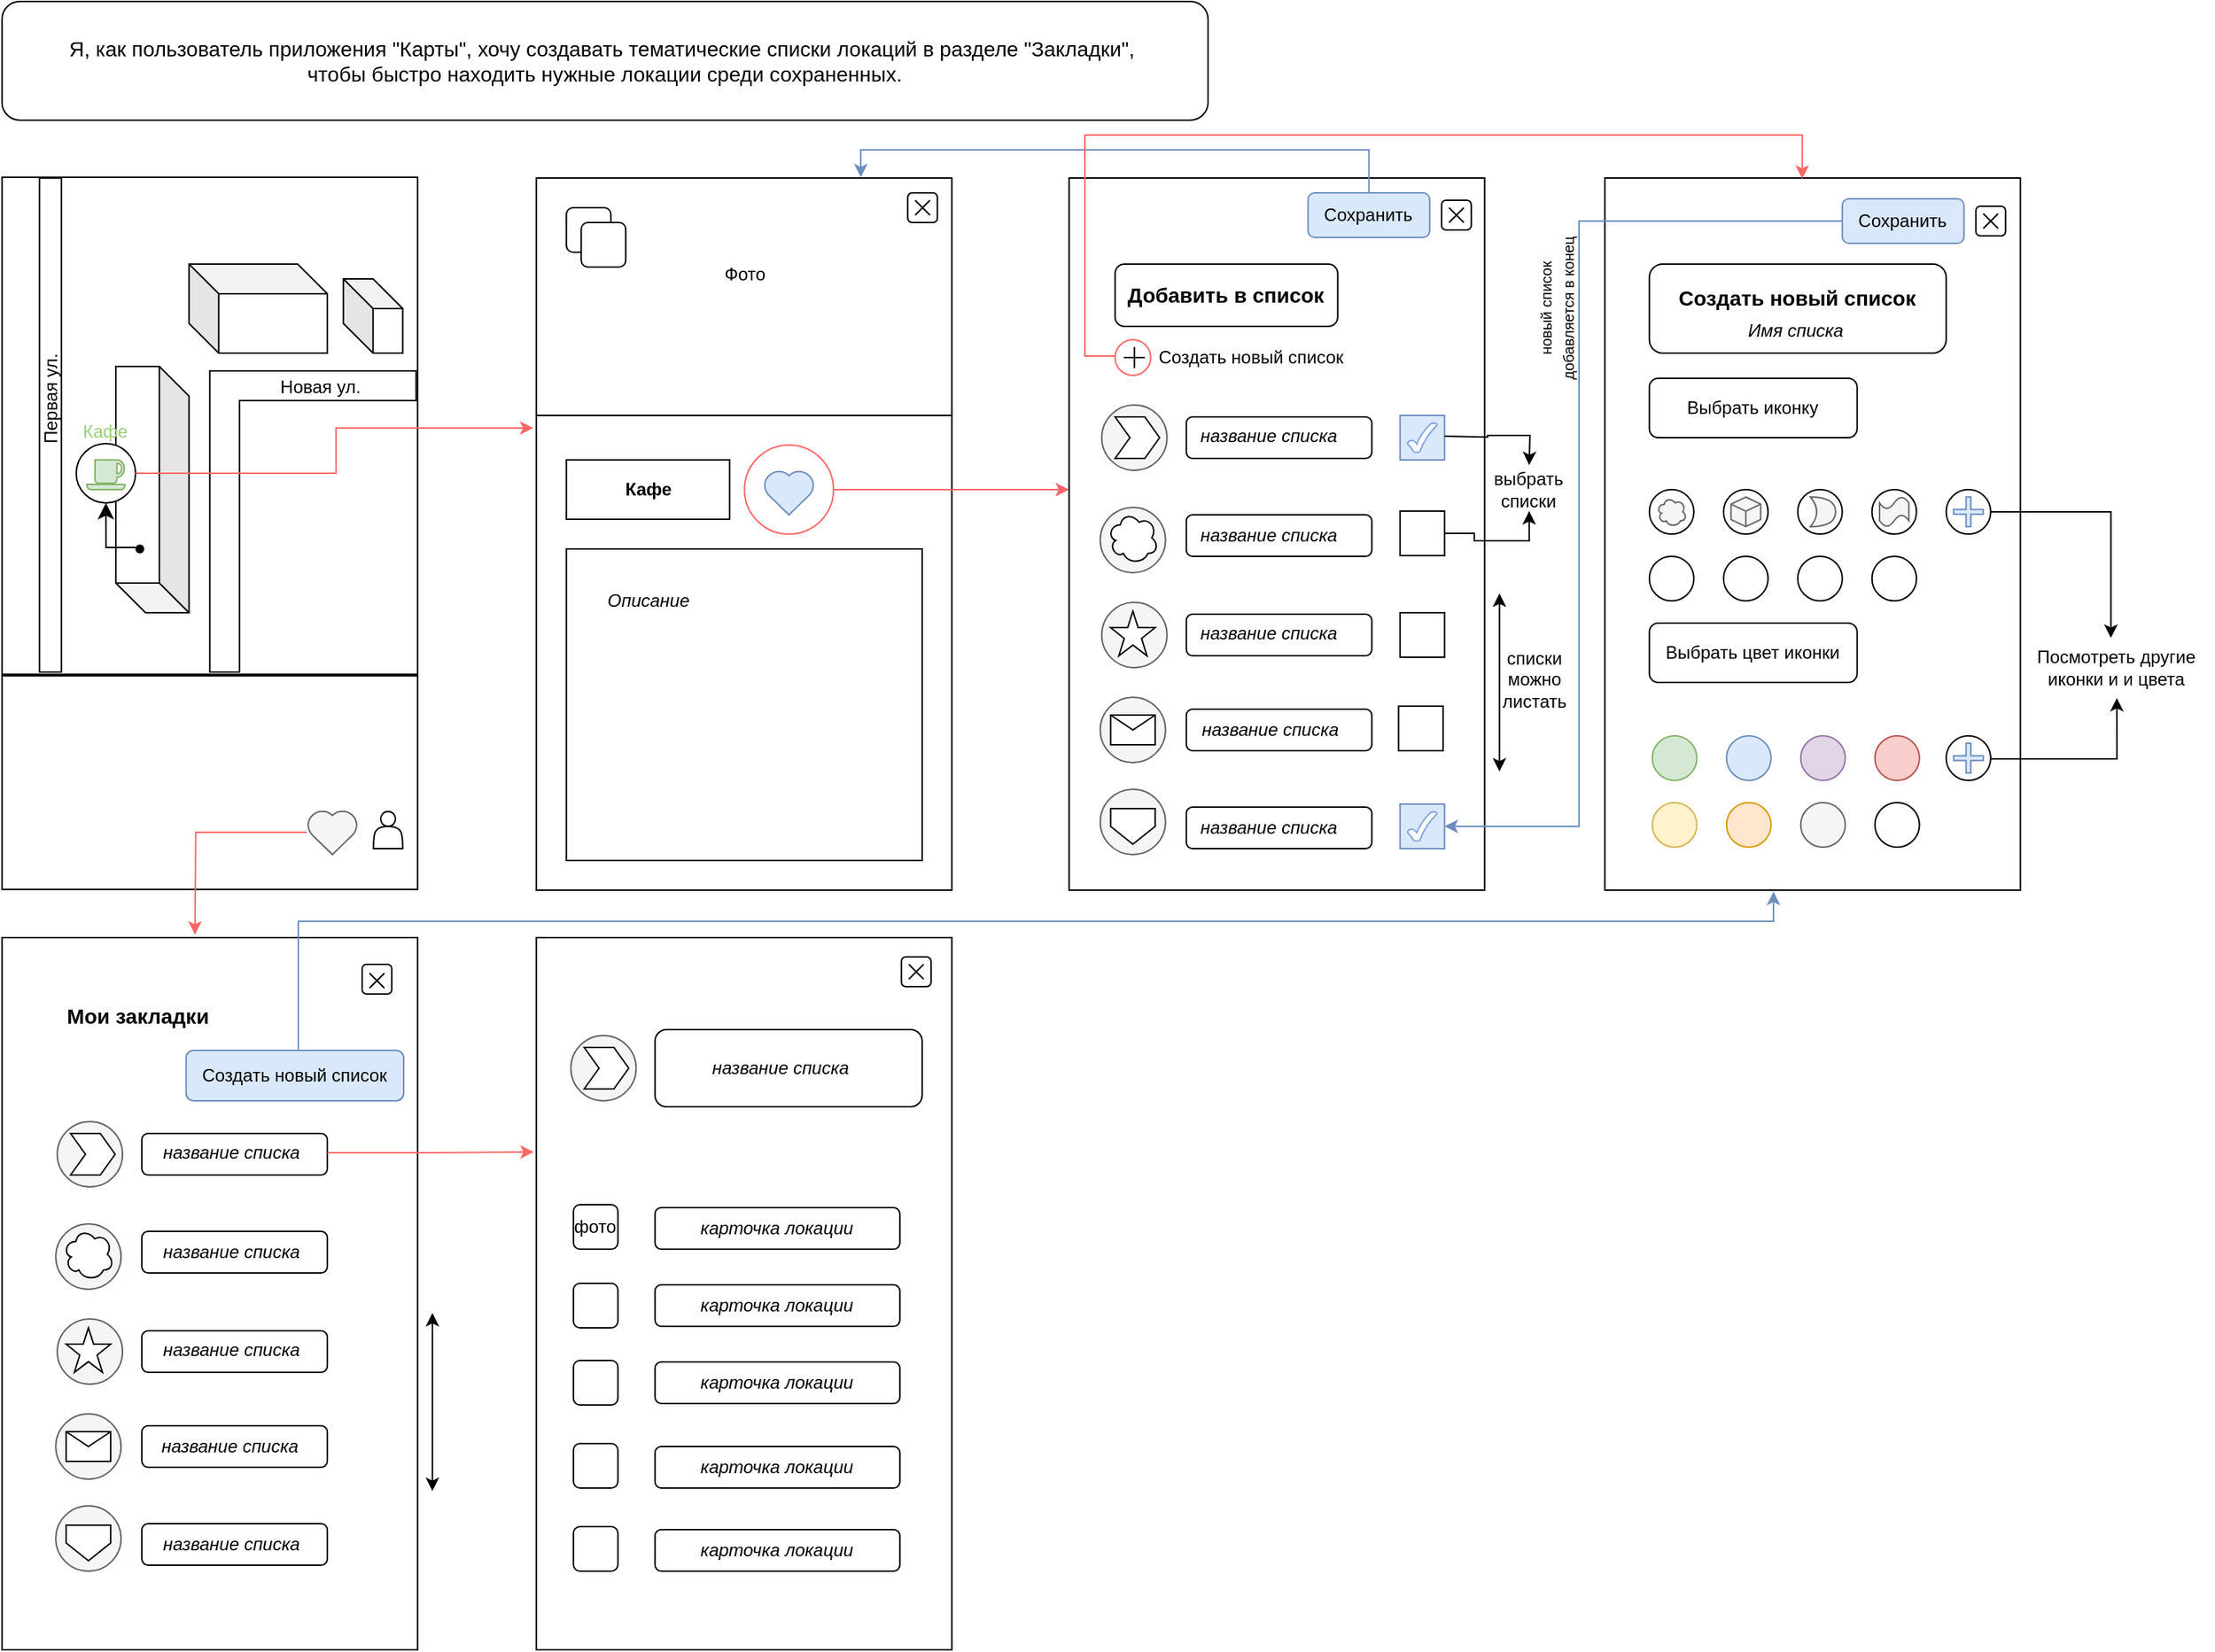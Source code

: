 <mxfile version="24.8.0">
  <diagram name="Page-1" id="ng63fu3lM4MBlFRZrWzI">
    <mxGraphModel grid="1" page="1" gridSize="10" guides="1" tooltips="1" connect="1" arrows="1" fold="1" pageScale="1" pageWidth="1100" pageHeight="850" math="0" shadow="0">
      <root>
        <mxCell id="0" />
        <mxCell id="1" parent="0" />
        <mxCell id="B4v2re9XN5KgWexK3dJj-2" value="" style="rounded=0;whiteSpace=wrap;html=1;" vertex="1" parent="1">
          <mxGeometry x="-442.64" y="159" width="280" height="480" as="geometry" />
        </mxCell>
        <mxCell id="4qpN3ZdkAZgRAv6ax8aq-21" style="edgeStyle=orthogonalEdgeStyle;rounded=0;orthogonalLoop=1;jettySize=auto;html=1;exitX=1;exitY=0.5;exitDx=0;exitDy=0;strokeColor=#FF6666;fillColor=#a20025;" edge="1" parent="1" source="4qpN3ZdkAZgRAv6ax8aq-19" target="4qpN3ZdkAZgRAv6ax8aq-14">
          <mxGeometry relative="1" as="geometry">
            <Array as="points">
              <mxPoint x="-122.64" y="369" />
              <mxPoint x="-122.64" y="369" />
            </Array>
          </mxGeometry>
        </mxCell>
        <mxCell id="4qpN3ZdkAZgRAv6ax8aq-19" value="" style="ellipse;whiteSpace=wrap;html=1;aspect=fixed;fillColor=none;strokeColor=#FF6666;" vertex="1" parent="1">
          <mxGeometry x="-302.36" y="339" width="60" height="60" as="geometry" />
        </mxCell>
        <mxCell id="4qpN3ZdkAZgRAv6ax8aq-2" value="" style="endArrow=none;html=1;rounded=0;entryX=1.001;entryY=0.573;entryDx=0;entryDy=0;entryPerimeter=0;exitX=0;exitY=0.573;exitDx=0;exitDy=0;exitPerimeter=0;" edge="1" parent="1">
          <mxGeometry width="50" height="50" relative="1" as="geometry">
            <mxPoint x="-442.64" y="319.0" as="sourcePoint" />
            <mxPoint x="-162.36" y="319.0" as="targetPoint" />
          </mxGeometry>
        </mxCell>
        <mxCell id="4qpN3ZdkAZgRAv6ax8aq-6" value="Фото" style="text;html=1;align=center;verticalAlign=middle;whiteSpace=wrap;rounded=0;" vertex="1" parent="1">
          <mxGeometry x="-332.36" y="209" width="60" height="30" as="geometry" />
        </mxCell>
        <mxCell id="4qpN3ZdkAZgRAv6ax8aq-7" value="" style="rounded=1;whiteSpace=wrap;html=1;" vertex="1" parent="1">
          <mxGeometry x="-192.36" y="169" width="20" height="20" as="geometry" />
        </mxCell>
        <mxCell id="4qpN3ZdkAZgRAv6ax8aq-8" value="" style="shape=umlDestroy;whiteSpace=wrap;html=1;strokeWidth=1;targetShapes=umlLifeline;" vertex="1" parent="1">
          <mxGeometry x="-187.36" y="174" width="10" height="10" as="geometry" />
        </mxCell>
        <mxCell id="4qpN3ZdkAZgRAv6ax8aq-9" value="&lt;b&gt;Кафе&lt;/b&gt;" style="rounded=0;whiteSpace=wrap;html=1;" vertex="1" parent="1">
          <mxGeometry x="-422.36" y="349" width="110" height="40" as="geometry" />
        </mxCell>
        <mxCell id="4qpN3ZdkAZgRAv6ax8aq-12" value="" style="rounded=1;whiteSpace=wrap;html=1;" vertex="1" parent="1">
          <mxGeometry x="-422.36" y="179" width="30" height="30" as="geometry" />
        </mxCell>
        <mxCell id="4qpN3ZdkAZgRAv6ax8aq-13" value="" style="rounded=1;whiteSpace=wrap;html=1;" vertex="1" parent="1">
          <mxGeometry x="-412.36" y="189" width="30" height="30" as="geometry" />
        </mxCell>
        <mxCell id="4qpN3ZdkAZgRAv6ax8aq-14" value="" style="rounded=0;whiteSpace=wrap;html=1;" vertex="1" parent="1">
          <mxGeometry x="-83.64" y="159" width="280" height="480" as="geometry" />
        </mxCell>
        <mxCell id="4qpN3ZdkAZgRAv6ax8aq-22" value="&lt;b&gt;&lt;font style=&quot;font-size: 14px;&quot;&gt;Добавить в список&lt;/font&gt;&lt;/b&gt;" style="rounded=1;whiteSpace=wrap;html=1;" vertex="1" parent="1">
          <mxGeometry x="-52.64" y="217" width="150" height="42" as="geometry" />
        </mxCell>
        <mxCell id="4qpN3ZdkAZgRAv6ax8aq-42" value="" style="rounded=0;whiteSpace=wrap;html=1;" vertex="1" parent="1">
          <mxGeometry x="-422.36" y="409" width="239.72" height="210" as="geometry" />
        </mxCell>
        <mxCell id="4qpN3ZdkAZgRAv6ax8aq-10" value="&lt;i&gt;Описание&lt;/i&gt;" style="text;html=1;align=center;verticalAlign=middle;whiteSpace=wrap;rounded=0;" vertex="1" parent="1">
          <mxGeometry x="-417.36" y="429" width="100" height="30" as="geometry" />
        </mxCell>
        <mxCell id="4qpN3ZdkAZgRAv6ax8aq-43" value="" style="rounded=1;whiteSpace=wrap;html=1;" vertex="1" parent="1">
          <mxGeometry x="-4.64" y="320" width="125" height="28" as="geometry" />
        </mxCell>
        <mxCell id="4qpN3ZdkAZgRAv6ax8aq-27" value="&lt;i&gt;название списка&lt;/i&gt;" style="text;html=1;align=center;verticalAlign=middle;whiteSpace=wrap;rounded=0;" vertex="1" parent="1">
          <mxGeometry x="-13.64" y="318" width="130" height="30" as="geometry" />
        </mxCell>
        <mxCell id="4qpN3ZdkAZgRAv6ax8aq-44" value="" style="rounded=1;whiteSpace=wrap;html=1;" vertex="1" parent="1">
          <mxGeometry x="-4.64" y="386" width="125" height="28" as="geometry" />
        </mxCell>
        <mxCell id="4qpN3ZdkAZgRAv6ax8aq-45" value="" style="rounded=1;whiteSpace=wrap;html=1;" vertex="1" parent="1">
          <mxGeometry x="-4.64" y="453" width="125" height="28" as="geometry" />
        </mxCell>
        <mxCell id="4qpN3ZdkAZgRAv6ax8aq-46" value="" style="rounded=1;whiteSpace=wrap;html=1;" vertex="1" parent="1">
          <mxGeometry x="-4.64" y="517" width="125" height="28" as="geometry" />
        </mxCell>
        <mxCell id="4qpN3ZdkAZgRAv6ax8aq-47" value="" style="rounded=1;whiteSpace=wrap;html=1;" vertex="1" parent="1">
          <mxGeometry x="-4.64" y="583" width="125" height="28" as="geometry" />
        </mxCell>
        <mxCell id="4qpN3ZdkAZgRAv6ax8aq-38" value="&lt;i&gt;название списка&lt;/i&gt;" style="text;html=1;align=center;verticalAlign=middle;whiteSpace=wrap;rounded=0;" vertex="1" parent="1">
          <mxGeometry x="-13.64" y="582" width="130" height="30" as="geometry" />
        </mxCell>
        <mxCell id="4qpN3ZdkAZgRAv6ax8aq-37" value="&lt;i&gt;название списка&lt;/i&gt;" style="text;html=1;align=center;verticalAlign=middle;whiteSpace=wrap;rounded=0;" vertex="1" parent="1">
          <mxGeometry x="-6" y="516" width="116.36" height="30" as="geometry" />
        </mxCell>
        <mxCell id="4qpN3ZdkAZgRAv6ax8aq-36" value="&lt;i&gt;название списка&lt;/i&gt;" style="text;html=1;align=center;verticalAlign=middle;whiteSpace=wrap;rounded=0;" vertex="1" parent="1">
          <mxGeometry x="-13.64" y="451" width="130" height="30" as="geometry" />
        </mxCell>
        <mxCell id="4qpN3ZdkAZgRAv6ax8aq-35" value="&lt;i&gt;название списка&lt;/i&gt;" style="text;html=1;align=center;verticalAlign=middle;whiteSpace=wrap;rounded=0;" vertex="1" parent="1">
          <mxGeometry x="-13.64" y="385" width="130" height="30" as="geometry" />
        </mxCell>
        <mxCell id="4qpN3ZdkAZgRAv6ax8aq-50" value="" style="rounded=0;whiteSpace=wrap;html=1;" vertex="1" parent="1">
          <mxGeometry x="277.36" y="159" width="280" height="480" as="geometry" />
        </mxCell>
        <mxCell id="4qpN3ZdkAZgRAv6ax8aq-53" value="&lt;b&gt;&lt;font style=&quot;font-size: 14px;&quot;&gt;Создать новый список&lt;/font&gt;&lt;/b&gt;&lt;div&gt;&lt;br&gt;&lt;/div&gt;" style="rounded=1;whiteSpace=wrap;html=1;" vertex="1" parent="1">
          <mxGeometry x="307.36" y="217" width="200" height="60" as="geometry" />
        </mxCell>
        <mxCell id="4qpN3ZdkAZgRAv6ax8aq-54" value="Выбрать иконку" style="rounded=1;whiteSpace=wrap;html=1;" vertex="1" parent="1">
          <mxGeometry x="307.36" y="294" width="140" height="40" as="geometry" />
        </mxCell>
        <mxCell id="4qpN3ZdkAZgRAv6ax8aq-55" value="Выбрать цвет иконки" style="rounded=1;whiteSpace=wrap;html=1;" vertex="1" parent="1">
          <mxGeometry x="307.36" y="459" width="140" height="40" as="geometry" />
        </mxCell>
        <mxCell id="4qpN3ZdkAZgRAv6ax8aq-57" value="" style="ellipse;whiteSpace=wrap;html=1;aspect=fixed;" vertex="1" parent="1">
          <mxGeometry x="307.36" y="369" width="30" height="30" as="geometry" />
        </mxCell>
        <mxCell id="4qpN3ZdkAZgRAv6ax8aq-58" value="" style="ellipse;whiteSpace=wrap;html=1;aspect=fixed;" vertex="1" parent="1">
          <mxGeometry x="457.36" y="369" width="30" height="30" as="geometry" />
        </mxCell>
        <mxCell id="4qpN3ZdkAZgRAv6ax8aq-59" value="" style="ellipse;whiteSpace=wrap;html=1;aspect=fixed;" vertex="1" parent="1">
          <mxGeometry x="307.36" y="414" width="30" height="30" as="geometry" />
        </mxCell>
        <mxCell id="4qpN3ZdkAZgRAv6ax8aq-60" value="" style="ellipse;whiteSpace=wrap;html=1;aspect=fixed;" vertex="1" parent="1">
          <mxGeometry x="457.36" y="414" width="30" height="30" as="geometry" />
        </mxCell>
        <mxCell id="4qpN3ZdkAZgRAv6ax8aq-61" value="" style="ellipse;whiteSpace=wrap;html=1;aspect=fixed;" vertex="1" parent="1">
          <mxGeometry x="357.36" y="414" width="30" height="30" as="geometry" />
        </mxCell>
        <mxCell id="4qpN3ZdkAZgRAv6ax8aq-62" value="" style="ellipse;whiteSpace=wrap;html=1;aspect=fixed;" vertex="1" parent="1">
          <mxGeometry x="407.36" y="414" width="30" height="30" as="geometry" />
        </mxCell>
        <mxCell id="4qpN3ZdkAZgRAv6ax8aq-63" value="" style="ellipse;whiteSpace=wrap;html=1;aspect=fixed;" vertex="1" parent="1">
          <mxGeometry x="407.36" y="369" width="30" height="30" as="geometry" />
        </mxCell>
        <mxCell id="4qpN3ZdkAZgRAv6ax8aq-64" value="" style="ellipse;whiteSpace=wrap;html=1;aspect=fixed;" vertex="1" parent="1">
          <mxGeometry x="357.36" y="369" width="30" height="30" as="geometry" />
        </mxCell>
        <mxCell id="4qpN3ZdkAZgRAv6ax8aq-97" value="" style="ellipse;whiteSpace=wrap;html=1;aspect=fixed;fillColor=#d5e8d4;strokeColor=#82b366;" vertex="1" parent="1">
          <mxGeometry x="309.36" y="535" width="30" height="30" as="geometry" />
        </mxCell>
        <mxCell id="4qpN3ZdkAZgRAv6ax8aq-98" value="" style="ellipse;whiteSpace=wrap;html=1;aspect=fixed;fillColor=#f8cecc;strokeColor=#b85450;" vertex="1" parent="1">
          <mxGeometry x="459.36" y="535" width="30" height="30" as="geometry" />
        </mxCell>
        <mxCell id="4qpN3ZdkAZgRAv6ax8aq-99" value="" style="ellipse;whiteSpace=wrap;html=1;aspect=fixed;fillColor=#fff2cc;strokeColor=#d6b656;" vertex="1" parent="1">
          <mxGeometry x="309.36" y="580" width="30" height="30" as="geometry" />
        </mxCell>
        <mxCell id="4qpN3ZdkAZgRAv6ax8aq-100" value="" style="ellipse;whiteSpace=wrap;html=1;aspect=fixed;" vertex="1" parent="1">
          <mxGeometry x="459.36" y="580" width="30" height="30" as="geometry" />
        </mxCell>
        <mxCell id="4qpN3ZdkAZgRAv6ax8aq-101" value="" style="ellipse;whiteSpace=wrap;html=1;aspect=fixed;fillColor=#ffe6cc;strokeColor=#d79b00;" vertex="1" parent="1">
          <mxGeometry x="359.36" y="580" width="30" height="30" as="geometry" />
        </mxCell>
        <mxCell id="4qpN3ZdkAZgRAv6ax8aq-102" value="" style="ellipse;whiteSpace=wrap;html=1;aspect=fixed;fillColor=#f5f5f5;fontColor=#333333;strokeColor=#666666;" vertex="1" parent="1">
          <mxGeometry x="409.36" y="580" width="30" height="30" as="geometry" />
        </mxCell>
        <mxCell id="4qpN3ZdkAZgRAv6ax8aq-103" value="" style="ellipse;whiteSpace=wrap;html=1;aspect=fixed;fillColor=#e1d5e7;strokeColor=#9673a6;" vertex="1" parent="1">
          <mxGeometry x="409.36" y="535" width="30" height="30" as="geometry" />
        </mxCell>
        <mxCell id="4qpN3ZdkAZgRAv6ax8aq-104" value="" style="ellipse;whiteSpace=wrap;html=1;aspect=fixed;fillColor=#dae8fc;strokeColor=#6c8ebf;" vertex="1" parent="1">
          <mxGeometry x="359.36" y="535" width="30" height="30" as="geometry" />
        </mxCell>
        <mxCell id="bad4EyrJ_Dqa51eoFmXy-5" style="edgeStyle=orthogonalEdgeStyle;rounded=0;orthogonalLoop=1;jettySize=auto;html=1;entryX=0.781;entryY=-0.001;entryDx=0;entryDy=0;entryPerimeter=0;fillColor=#dae8fc;strokeColor=#6c8ebf;" edge="1" parent="1" source="4qpN3ZdkAZgRAv6ax8aq-106" target="B4v2re9XN5KgWexK3dJj-2">
          <mxGeometry relative="1" as="geometry">
            <mxPoint x="-130" y="150" as="targetPoint" />
            <Array as="points">
              <mxPoint x="118" y="140" />
              <mxPoint x="-224" y="140" />
            </Array>
          </mxGeometry>
        </mxCell>
        <mxCell id="4qpN3ZdkAZgRAv6ax8aq-106" value="Сохранить" style="rounded=1;whiteSpace=wrap;html=1;fillColor=#dae8fc;strokeColor=#6c8ebf;" vertex="1" parent="1">
          <mxGeometry x="77.36" y="169" width="82" height="30" as="geometry" />
        </mxCell>
        <mxCell id="4qpN3ZdkAZgRAv6ax8aq-108" value="" style="rounded=1;whiteSpace=wrap;html=1;" vertex="1" parent="1">
          <mxGeometry x="167.36" y="174" width="20" height="20" as="geometry" />
        </mxCell>
        <mxCell id="4qpN3ZdkAZgRAv6ax8aq-109" value="" style="shape=umlDestroy;whiteSpace=wrap;html=1;strokeWidth=1;targetShapes=umlLifeline;" vertex="1" parent="1">
          <mxGeometry x="172.36" y="179" width="10" height="10" as="geometry" />
        </mxCell>
        <mxCell id="4qpN3ZdkAZgRAv6ax8aq-111" value="" style="rounded=1;whiteSpace=wrap;html=1;" vertex="1" parent="1">
          <mxGeometry x="527.36" y="178" width="20" height="20" as="geometry" />
        </mxCell>
        <mxCell id="4qpN3ZdkAZgRAv6ax8aq-112" value="" style="shape=umlDestroy;whiteSpace=wrap;html=1;strokeWidth=1;targetShapes=umlLifeline;" vertex="1" parent="1">
          <mxGeometry x="532.36" y="183" width="10" height="10" as="geometry" />
        </mxCell>
        <mxCell id="cV2AMQ0QQFxOmohtkdVR-63" style="edgeStyle=orthogonalEdgeStyle;rounded=0;orthogonalLoop=1;jettySize=auto;html=1;" edge="1" parent="1" source="4qpN3ZdkAZgRAv6ax8aq-140">
          <mxGeometry relative="1" as="geometry">
            <mxPoint x="617.36" y="469" as="targetPoint" />
            <Array as="points">
              <mxPoint x="618.36" y="384" />
              <mxPoint x="618.36" y="469" />
            </Array>
          </mxGeometry>
        </mxCell>
        <mxCell id="4qpN3ZdkAZgRAv6ax8aq-140" value="" style="ellipse;whiteSpace=wrap;html=1;aspect=fixed;" vertex="1" parent="1">
          <mxGeometry x="507.36" y="369" width="30" height="30" as="geometry" />
        </mxCell>
        <mxCell id="4qpN3ZdkAZgRAv6ax8aq-141" value="" style="ellipse;whiteSpace=wrap;html=1;aspect=fixed;" vertex="1" parent="1">
          <mxGeometry x="507.36" y="535" width="30" height="30" as="geometry" />
        </mxCell>
        <mxCell id="4qpN3ZdkAZgRAv6ax8aq-146" value="" style="shape=cross;whiteSpace=wrap;html=1;size=0.16;fillColor=#dae8fc;strokeColor=#6c8ebf;" vertex="1" parent="1">
          <mxGeometry x="512.36" y="374" width="20" height="20" as="geometry" />
        </mxCell>
        <mxCell id="cV2AMQ0QQFxOmohtkdVR-64" style="edgeStyle=orthogonalEdgeStyle;rounded=0;orthogonalLoop=1;jettySize=auto;html=1;" edge="1" parent="1">
          <mxGeometry relative="1" as="geometry">
            <mxPoint x="622.36" y="509.47" as="targetPoint" />
            <mxPoint x="537.36" y="550.529" as="sourcePoint" />
            <Array as="points">
              <mxPoint x="622.36" y="551" />
            </Array>
          </mxGeometry>
        </mxCell>
        <mxCell id="4qpN3ZdkAZgRAv6ax8aq-147" value="" style="shape=cross;whiteSpace=wrap;html=1;size=0.16;fillColor=#dae8fc;strokeColor=#6c8ebf;" vertex="1" parent="1">
          <mxGeometry x="512.36" y="540" width="20" height="20" as="geometry" />
        </mxCell>
        <mxCell id="0eMUQmxKOWn8m058sIl2-1" value="" style="rounded=0;whiteSpace=wrap;html=1;" vertex="1" parent="1">
          <mxGeometry x="-802.64" y="671" width="280" height="480" as="geometry" />
        </mxCell>
        <mxCell id="0eMUQmxKOWn8m058sIl2-7" value="Создать новый список" style="text;html=1;align=center;verticalAlign=middle;whiteSpace=wrap;rounded=0;" vertex="1" parent="1">
          <mxGeometry x="-25.64" y="265" width="130" height="30" as="geometry" />
        </mxCell>
        <mxCell id="0eMUQmxKOWn8m058sIl2-8" style="edgeStyle=orthogonalEdgeStyle;rounded=0;orthogonalLoop=1;jettySize=auto;html=1;entryX=0.475;entryY=0.001;entryDx=0;entryDy=0;entryPerimeter=0;fillColor=#a20025;strokeColor=#FF6666;exitX=0;exitY=0.5;exitDx=0;exitDy=0;" edge="1" parent="1" source="cV2AMQ0QQFxOmohtkdVR-10" target="4qpN3ZdkAZgRAv6ax8aq-50">
          <mxGeometry relative="1" as="geometry">
            <Array as="points">
              <mxPoint x="-40" y="280" />
              <mxPoint x="-40" y="279" />
              <mxPoint x="-73" y="279" />
              <mxPoint x="-73" y="130" />
              <mxPoint x="410" y="130" />
            </Array>
            <mxPoint x="-39.64" y="259" as="sourcePoint" />
          </mxGeometry>
        </mxCell>
        <mxCell id="0eMUQmxKOWn8m058sIl2-11" value="" style="whiteSpace=wrap;html=1;aspect=fixed;fillColor=#dae8fc;strokeColor=#6c8ebf;" vertex="1" parent="1">
          <mxGeometry x="139.36" y="319" width="30" height="30" as="geometry" />
        </mxCell>
        <mxCell id="cV2AMQ0QQFxOmohtkdVR-12" style="edgeStyle=orthogonalEdgeStyle;rounded=0;orthogonalLoop=1;jettySize=auto;html=1;entryX=0.5;entryY=1;entryDx=0;entryDy=0;" edge="1" parent="1" source="0eMUQmxKOWn8m058sIl2-14" target="cV2AMQ0QQFxOmohtkdVR-8">
          <mxGeometry relative="1" as="geometry" />
        </mxCell>
        <mxCell id="0eMUQmxKOWn8m058sIl2-14" value="" style="whiteSpace=wrap;html=1;aspect=fixed;" vertex="1" parent="1">
          <mxGeometry x="139.36" y="383.5" width="30" height="30" as="geometry" />
        </mxCell>
        <mxCell id="0eMUQmxKOWn8m058sIl2-15" value="" style="whiteSpace=wrap;html=1;aspect=fixed;" vertex="1" parent="1">
          <mxGeometry x="139.36" y="452" width="30" height="30" as="geometry" />
        </mxCell>
        <mxCell id="0eMUQmxKOWn8m058sIl2-16" value="" style="whiteSpace=wrap;html=1;aspect=fixed;" vertex="1" parent="1">
          <mxGeometry x="138.36" y="515" width="30" height="30" as="geometry" />
        </mxCell>
        <mxCell id="0eMUQmxKOWn8m058sIl2-17" value="" style="whiteSpace=wrap;html=1;aspect=fixed;fillColor=#dae8fc;strokeColor=#6c8ebf;" vertex="1" parent="1">
          <mxGeometry x="139.36" y="581" width="30" height="30" as="geometry" />
        </mxCell>
        <mxCell id="cV2AMQ0QQFxOmohtkdVR-1" value="" style="ellipse;shape=cloud;whiteSpace=wrap;html=1;fillColor=#f5f5f5;fontColor=#333333;strokeColor=#666666;" vertex="1" parent="1">
          <mxGeometry x="312.36" y="374" width="20" height="20" as="geometry" />
        </mxCell>
        <mxCell id="cV2AMQ0QQFxOmohtkdVR-4" value="" style="html=1;shape=mxgraph.basic.isocube;isoAngle=15;fillColor=#f5f5f5;fontColor=#333333;strokeColor=#666666;" vertex="1" parent="1">
          <mxGeometry x="362.36" y="374" width="20" height="20" as="geometry" />
        </mxCell>
        <mxCell id="cV2AMQ0QQFxOmohtkdVR-9" value="" style="edgeStyle=orthogonalEdgeStyle;rounded=0;orthogonalLoop=1;jettySize=auto;html=1;" edge="1" parent="1">
          <mxGeometry relative="1" as="geometry">
            <mxPoint x="226.36" y="352.5" as="targetPoint" />
            <mxPoint x="169.36" y="333.059" as="sourcePoint" />
          </mxGeometry>
        </mxCell>
        <mxCell id="cV2AMQ0QQFxOmohtkdVR-8" value="выбрать списки" style="text;html=1;align=center;verticalAlign=middle;whiteSpace=wrap;rounded=0;" vertex="1" parent="1">
          <mxGeometry x="196.36" y="353.5" width="60" height="30" as="geometry" />
        </mxCell>
        <mxCell id="cV2AMQ0QQFxOmohtkdVR-10" value="" style="ellipse;whiteSpace=wrap;html=1;aspect=fixed;strokeColor=#FF6666;" vertex="1" parent="1">
          <mxGeometry x="-52.64" y="268" width="24" height="24" as="geometry" />
        </mxCell>
        <mxCell id="4qpN3ZdkAZgRAv6ax8aq-24" value="" style="shape=umlDestroy;whiteSpace=wrap;html=1;strokeWidth=1;targetShapes=umlLifeline;direction=south;rotation=135;" vertex="1" parent="1">
          <mxGeometry x="-44.64" y="275" width="10" height="10" as="geometry" />
        </mxCell>
        <mxCell id="cV2AMQ0QQFxOmohtkdVR-20" value="" style="verticalLabelPosition=bottom;verticalAlign=top;html=1;shape=mxgraph.basic.tick;strokeColor=#7EA6E0;" vertex="1" parent="1">
          <mxGeometry x="144.36" y="324" width="20" height="20" as="geometry" />
        </mxCell>
        <mxCell id="bad4EyrJ_Dqa51eoFmXy-7" style="edgeStyle=orthogonalEdgeStyle;rounded=0;orthogonalLoop=1;jettySize=auto;html=1;entryX=1;entryY=0.5;entryDx=0;entryDy=0;fillColor=#dae8fc;strokeColor=#6c8ebf;" edge="1" parent="1" source="cV2AMQ0QQFxOmohtkdVR-21" target="0eMUQmxKOWn8m058sIl2-17">
          <mxGeometry relative="1" as="geometry">
            <Array as="points">
              <mxPoint x="260" y="188" />
              <mxPoint x="260" y="596" />
            </Array>
          </mxGeometry>
        </mxCell>
        <mxCell id="cV2AMQ0QQFxOmohtkdVR-21" value="Сохранить" style="rounded=1;whiteSpace=wrap;html=1;fillColor=#dae8fc;strokeColor=#6c8ebf;" vertex="1" parent="1">
          <mxGeometry x="437.36" y="173" width="82" height="30" as="geometry" />
        </mxCell>
        <mxCell id="cV2AMQ0QQFxOmohtkdVR-22" value="" style="endArrow=classic;startArrow=classic;html=1;rounded=0;" edge="1" parent="1">
          <mxGeometry width="50" height="50" relative="1" as="geometry">
            <mxPoint x="206.36" y="559" as="sourcePoint" />
            <mxPoint x="206.36" y="439" as="targetPoint" />
          </mxGeometry>
        </mxCell>
        <mxCell id="cV2AMQ0QQFxOmohtkdVR-24" value="списки&lt;div&gt;можно листать&lt;/div&gt;" style="text;html=1;align=center;verticalAlign=middle;whiteSpace=wrap;rounded=0;" vertex="1" parent="1">
          <mxGeometry x="200.36" y="482" width="60" height="30" as="geometry" />
        </mxCell>
        <mxCell id="cV2AMQ0QQFxOmohtkdVR-26" value="" style="shape=xor;whiteSpace=wrap;html=1;fillColor=#f5f5f5;fontColor=#333333;strokeColor=#666666;" vertex="1" parent="1">
          <mxGeometry x="415.86" y="374" width="17" height="20" as="geometry" />
        </mxCell>
        <mxCell id="cV2AMQ0QQFxOmohtkdVR-27" value="" style="shape=tape;whiteSpace=wrap;html=1;fillColor=#f5f5f5;fontColor=#333333;strokeColor=#666666;" vertex="1" parent="1">
          <mxGeometry x="462.5" y="374" width="19.72" height="20" as="geometry" />
        </mxCell>
        <mxCell id="cV2AMQ0QQFxOmohtkdVR-28" value="" style="rounded=0;whiteSpace=wrap;html=1;" vertex="1" parent="1">
          <mxGeometry x="-802.64" y="158.5" width="280" height="480" as="geometry" />
        </mxCell>
        <mxCell id="cV2AMQ0QQFxOmohtkdVR-29" value="" style="line;strokeWidth=2;html=1;" vertex="1" parent="1">
          <mxGeometry x="-802.64" y="489" width="280" height="10" as="geometry" />
        </mxCell>
        <mxCell id="cV2AMQ0QQFxOmohtkdVR-30" value="" style="shape=corner;whiteSpace=wrap;html=1;" vertex="1" parent="1">
          <mxGeometry x="-662.64" y="289" width="139" height="203" as="geometry" />
        </mxCell>
        <mxCell id="cV2AMQ0QQFxOmohtkdVR-31" value="" style="rounded=0;whiteSpace=wrap;html=1;" vertex="1" parent="1">
          <mxGeometry x="-777.36" y="159" width="14.72" height="333" as="geometry" />
        </mxCell>
        <mxCell id="cV2AMQ0QQFxOmohtkdVR-36" value="" style="shape=cube;whiteSpace=wrap;html=1;boundedLbl=1;backgroundOutline=1;darkOpacity=0.05;darkOpacity2=0.1;" vertex="1" parent="1">
          <mxGeometry x="-676.64" y="217" width="93.22" height="60" as="geometry" />
        </mxCell>
        <mxCell id="cV2AMQ0QQFxOmohtkdVR-37" value="" style="shape=cube;whiteSpace=wrap;html=1;boundedLbl=1;backgroundOutline=1;darkOpacity=0.05;darkOpacity2=0.1;" vertex="1" parent="1">
          <mxGeometry x="-572.64" y="227" width="40" height="50" as="geometry" />
        </mxCell>
        <mxCell id="cV2AMQ0QQFxOmohtkdVR-39" value="" style="shape=cube;whiteSpace=wrap;html=1;boundedLbl=1;backgroundOutline=1;darkOpacity=0.05;darkOpacity2=0.1;rotation=-180;" vertex="1" parent="1">
          <mxGeometry x="-725.92" y="286" width="49.28" height="166" as="geometry" />
        </mxCell>
        <mxCell id="cV2AMQ0QQFxOmohtkdVR-43" value="Новая ул." style="text;html=1;align=center;verticalAlign=middle;whiteSpace=wrap;rounded=0;" vertex="1" parent="1">
          <mxGeometry x="-632.64" y="285" width="90" height="30" as="geometry" />
        </mxCell>
        <mxCell id="cV2AMQ0QQFxOmohtkdVR-44" value="Первая ул." style="text;html=1;align=center;verticalAlign=middle;whiteSpace=wrap;rounded=0;rotation=-90;" vertex="1" parent="1">
          <mxGeometry x="-840" y="295" width="140" height="25" as="geometry" />
        </mxCell>
        <mxCell id="cV2AMQ0QQFxOmohtkdVR-45" value="" style="ellipse;whiteSpace=wrap;html=1;aspect=fixed;" vertex="1" parent="1">
          <mxGeometry x="-752.64" y="338" width="40" height="40" as="geometry" />
        </mxCell>
        <mxCell id="cV2AMQ0QQFxOmohtkdVR-47" value="" style="shape=mxgraph.signs.food.coffee;html=1;pointerEvents=1;fillColor=#d5e8d4;strokeColor=#82b366;verticalLabelPosition=bottom;verticalAlign=top;align=center;sketch=0;" vertex="1" parent="1">
          <mxGeometry x="-745.5" y="349" width="25.72" height="20" as="geometry" />
        </mxCell>
        <mxCell id="cV2AMQ0QQFxOmohtkdVR-48" value="" style="edgeStyle=segmentEdgeStyle;endArrow=classic;html=1;curved=0;rounded=0;endSize=8;startSize=8;" edge="1" parent="1">
          <mxGeometry width="50" height="50" relative="1" as="geometry">
            <mxPoint x="-712.64" y="408" as="sourcePoint" />
            <mxPoint x="-732.64" y="378" as="targetPoint" />
          </mxGeometry>
        </mxCell>
        <mxCell id="cV2AMQ0QQFxOmohtkdVR-49" value="" style="shape=waypoint;sketch=0;fillStyle=solid;size=6;pointerEvents=1;points=[];fillColor=none;resizable=0;rotatable=0;perimeter=centerPerimeter;snapToPoint=1;" vertex="1" parent="1">
          <mxGeometry x="-719.78" y="399" width="20" height="20" as="geometry" />
        </mxCell>
        <mxCell id="cV2AMQ0QQFxOmohtkdVR-51" value="&lt;font color=&quot;#97d077&quot;&gt;Кафе&lt;/font&gt;" style="text;html=1;align=center;verticalAlign=middle;whiteSpace=wrap;rounded=0;" vertex="1" parent="1">
          <mxGeometry x="-762.64" y="315" width="60" height="30" as="geometry" />
        </mxCell>
        <mxCell id="cV2AMQ0QQFxOmohtkdVR-52" value="" style="shape=actor;whiteSpace=wrap;html=1;" vertex="1" parent="1">
          <mxGeometry x="-552.36" y="586" width="19.72" height="25" as="geometry" />
        </mxCell>
        <mxCell id="cV2AMQ0QQFxOmohtkdVR-55" style="edgeStyle=orthogonalEdgeStyle;rounded=0;orthogonalLoop=1;jettySize=auto;html=1;fillColor=#f8cecc;strokeColor=#FF6666;" edge="1" parent="1" source="cV2AMQ0QQFxOmohtkdVR-54">
          <mxGeometry relative="1" as="geometry">
            <mxPoint x="-672.64" y="669.0" as="targetPoint" />
          </mxGeometry>
        </mxCell>
        <mxCell id="cV2AMQ0QQFxOmohtkdVR-54" value="" style="verticalLabelPosition=bottom;verticalAlign=top;html=1;shape=mxgraph.basic.heart;fillColor=#f5f5f5;strokeColor=#666666;fontColor=#333333;" vertex="1" parent="1">
          <mxGeometry x="-597.36" y="585" width="34.72" height="30" as="geometry" />
        </mxCell>
        <mxCell id="cV2AMQ0QQFxOmohtkdVR-56" value="&lt;b&gt;&lt;font style=&quot;font-size: 14px;&quot;&gt;Мои закладки&lt;/font&gt;&lt;/b&gt;" style="text;html=1;align=center;verticalAlign=middle;whiteSpace=wrap;rounded=0;" vertex="1" parent="1">
          <mxGeometry x="-770.64" y="709" width="120" height="30" as="geometry" />
        </mxCell>
        <mxCell id="cV2AMQ0QQFxOmohtkdVR-58" value="" style="endArrow=classic;startArrow=classic;html=1;rounded=0;" edge="1" parent="1">
          <mxGeometry width="50" height="50" relative="1" as="geometry">
            <mxPoint x="-512.64" y="1044" as="sourcePoint" />
            <mxPoint x="-512.64" y="924" as="targetPoint" />
          </mxGeometry>
        </mxCell>
        <mxCell id="cV2AMQ0QQFxOmohtkdVR-59" value="" style="rounded=1;whiteSpace=wrap;html=1;" vertex="1" parent="1">
          <mxGeometry x="-560" y="689" width="20" height="20" as="geometry" />
        </mxCell>
        <mxCell id="cV2AMQ0QQFxOmohtkdVR-60" value="" style="shape=umlDestroy;whiteSpace=wrap;html=1;strokeWidth=1;targetShapes=umlLifeline;" vertex="1" parent="1">
          <mxGeometry x="-555" y="695" width="10" height="10" as="geometry" />
        </mxCell>
        <mxCell id="cV2AMQ0QQFxOmohtkdVR-61" value="" style="verticalLabelPosition=bottom;verticalAlign=top;html=1;shape=mxgraph.basic.heart;fillColor=#dae8fc;strokeColor=#6c8ebf;" vertex="1" parent="1">
          <mxGeometry x="-289.72" y="356" width="34.72" height="30" as="geometry" />
        </mxCell>
        <mxCell id="cV2AMQ0QQFxOmohtkdVR-62" style="edgeStyle=orthogonalEdgeStyle;rounded=0;orthogonalLoop=1;jettySize=auto;html=1;entryX=-0.007;entryY=0.351;entryDx=0;entryDy=0;entryPerimeter=0;strokeColor=#FF6666;" edge="1" parent="1" source="cV2AMQ0QQFxOmohtkdVR-45" target="B4v2re9XN5KgWexK3dJj-2">
          <mxGeometry relative="1" as="geometry" />
        </mxCell>
        <mxCell id="cV2AMQ0QQFxOmohtkdVR-65" value="Посмотреть другие иконки и и цвета" style="text;html=1;align=center;verticalAlign=middle;whiteSpace=wrap;rounded=0;" vertex="1" parent="1">
          <mxGeometry x="557.36" y="474" width="130" height="30" as="geometry" />
        </mxCell>
        <mxCell id="cV2AMQ0QQFxOmohtkdVR-66" value="&lt;i&gt;Имя списка&lt;/i&gt;" style="text;html=1;align=center;verticalAlign=middle;whiteSpace=wrap;rounded=0;" vertex="1" parent="1">
          <mxGeometry x="362.36" y="247" width="87.64" height="30" as="geometry" />
        </mxCell>
        <mxCell id="cV2AMQ0QQFxOmohtkdVR-67" value="&lt;div&gt;&lt;font style=&quot;font-size: 14px;&quot;&gt;Я, как пользователь приложения &quot;Карты&quot;, хочу создавать тематические списки локаций в разделе &quot;Закладки&quot;,&amp;nbsp;&lt;/font&gt;&lt;/div&gt;&lt;div&gt;&lt;font style=&quot;font-size: 14px;&quot;&gt;чтобы быстро находить нужные локации среди сохраненных.&lt;/font&gt;&lt;/div&gt;" style="rounded=1;whiteSpace=wrap;html=1;align=center;" vertex="1" parent="1">
          <mxGeometry x="-802.64" y="40" width="812.64" height="80" as="geometry" />
        </mxCell>
        <mxCell id="cV2AMQ0QQFxOmohtkdVR-68" value="" style="rounded=0;whiteSpace=wrap;html=1;" vertex="1" parent="1">
          <mxGeometry x="-442.64" y="671" width="280" height="480" as="geometry" />
        </mxCell>
        <mxCell id="cV2AMQ0QQFxOmohtkdVR-69" value="" style="rounded=1;whiteSpace=wrap;html=1;" vertex="1" parent="1">
          <mxGeometry x="-362.64" y="733" width="180" height="52" as="geometry" />
        </mxCell>
        <mxCell id="cV2AMQ0QQFxOmohtkdVR-71" value="" style="rounded=1;whiteSpace=wrap;html=1;" vertex="1" parent="1">
          <mxGeometry x="-196.64" y="684" width="20" height="20" as="geometry" />
        </mxCell>
        <mxCell id="cV2AMQ0QQFxOmohtkdVR-72" value="" style="shape=umlDestroy;whiteSpace=wrap;html=1;strokeWidth=1;targetShapes=umlLifeline;" vertex="1" parent="1">
          <mxGeometry x="-191.64" y="689" width="10" height="10" as="geometry" />
        </mxCell>
        <mxCell id="cV2AMQ0QQFxOmohtkdVR-73" value="&lt;i&gt;название списка&lt;/i&gt;" style="text;html=1;align=center;verticalAlign=middle;whiteSpace=wrap;rounded=0;" vertex="1" parent="1">
          <mxGeometry x="-342.64" y="744" width="130" height="30" as="geometry" />
        </mxCell>
        <mxCell id="cV2AMQ0QQFxOmohtkdVR-74" value="фото" style="rounded=1;whiteSpace=wrap;html=1;" vertex="1" parent="1">
          <mxGeometry x="-417.64" y="851" width="30" height="30" as="geometry" />
        </mxCell>
        <mxCell id="cV2AMQ0QQFxOmohtkdVR-75" value="" style="rounded=1;whiteSpace=wrap;html=1;" vertex="1" parent="1">
          <mxGeometry x="-417.64" y="904" width="30" height="30" as="geometry" />
        </mxCell>
        <mxCell id="cV2AMQ0QQFxOmohtkdVR-76" value="" style="rounded=1;whiteSpace=wrap;html=1;" vertex="1" parent="1">
          <mxGeometry x="-417.64" y="956" width="30" height="30" as="geometry" />
        </mxCell>
        <mxCell id="cV2AMQ0QQFxOmohtkdVR-77" value="" style="rounded=1;whiteSpace=wrap;html=1;" vertex="1" parent="1">
          <mxGeometry x="-417.64" y="1012" width="30" height="30" as="geometry" />
        </mxCell>
        <mxCell id="cV2AMQ0QQFxOmohtkdVR-78" value="" style="rounded=1;whiteSpace=wrap;html=1;" vertex="1" parent="1">
          <mxGeometry x="-417.64" y="1068" width="30" height="30" as="geometry" />
        </mxCell>
        <mxCell id="cV2AMQ0QQFxOmohtkdVR-79" value="&lt;i&gt;карточка локации&lt;/i&gt;" style="rounded=1;whiteSpace=wrap;html=1;" vertex="1" parent="1">
          <mxGeometry x="-362.64" y="853" width="165" height="28" as="geometry" />
        </mxCell>
        <mxCell id="cV2AMQ0QQFxOmohtkdVR-80" value="&lt;i&gt;карточка локации&lt;/i&gt;" style="rounded=1;whiteSpace=wrap;html=1;" vertex="1" parent="1">
          <mxGeometry x="-362.64" y="905" width="165" height="28" as="geometry" />
        </mxCell>
        <mxCell id="cV2AMQ0QQFxOmohtkdVR-81" value="&lt;i&gt;карточка локации&lt;/i&gt;" style="rounded=1;whiteSpace=wrap;html=1;" vertex="1" parent="1">
          <mxGeometry x="-362.64" y="957" width="165" height="28" as="geometry" />
        </mxCell>
        <mxCell id="cV2AMQ0QQFxOmohtkdVR-82" value="&lt;i&gt;карточка локации&lt;/i&gt;" style="rounded=1;whiteSpace=wrap;html=1;" vertex="1" parent="1">
          <mxGeometry x="-362.64" y="1014" width="165" height="28" as="geometry" />
        </mxCell>
        <mxCell id="cV2AMQ0QQFxOmohtkdVR-83" value="&lt;i&gt;карточка локации&lt;/i&gt;" style="rounded=1;whiteSpace=wrap;html=1;" vertex="1" parent="1">
          <mxGeometry x="-362.64" y="1070" width="165" height="28" as="geometry" />
        </mxCell>
        <mxCell id="cV2AMQ0QQFxOmohtkdVR-88" value="" style="ellipse;whiteSpace=wrap;html=1;aspect=fixed;fillColor=#f5f5f5;fontColor=#333333;strokeColor=#666666;" vertex="1" parent="1">
          <mxGeometry x="-61.64" y="312" width="44" height="44" as="geometry" />
        </mxCell>
        <mxCell id="4qpN3ZdkAZgRAv6ax8aq-26" value="" style="shape=step;perimeter=stepPerimeter;whiteSpace=wrap;html=1;fixedSize=1;size=10;" vertex="1" parent="1">
          <mxGeometry x="-52.64" y="320" width="30" height="28" as="geometry" />
        </mxCell>
        <mxCell id="cV2AMQ0QQFxOmohtkdVR-90" value="" style="ellipse;whiteSpace=wrap;html=1;aspect=fixed;fillColor=#f5f5f5;fontColor=#333333;strokeColor=#666666;" vertex="1" parent="1">
          <mxGeometry x="-62.64" y="381" width="44" height="44" as="geometry" />
        </mxCell>
        <mxCell id="cV2AMQ0QQFxOmohtkdVR-91" value="" style="ellipse;whiteSpace=wrap;html=1;aspect=fixed;fillColor=#f5f5f5;fontColor=#333333;strokeColor=#666666;" vertex="1" parent="1">
          <mxGeometry x="-61.64" y="445" width="44" height="44" as="geometry" />
        </mxCell>
        <mxCell id="cV2AMQ0QQFxOmohtkdVR-92" value="" style="ellipse;whiteSpace=wrap;html=1;aspect=fixed;fillColor=#f5f5f5;fontColor=#333333;strokeColor=#666666;" vertex="1" parent="1">
          <mxGeometry x="-62.64" y="509" width="44" height="44" as="geometry" />
        </mxCell>
        <mxCell id="cV2AMQ0QQFxOmohtkdVR-93" value="" style="ellipse;whiteSpace=wrap;html=1;aspect=fixed;fillColor=#f5f5f5;fontColor=#333333;strokeColor=#666666;" vertex="1" parent="1">
          <mxGeometry x="-62.64" y="571" width="44" height="44" as="geometry" />
        </mxCell>
        <mxCell id="4qpN3ZdkAZgRAv6ax8aq-28" value="" style="ellipse;shape=cloud;whiteSpace=wrap;html=1;" vertex="1" parent="1">
          <mxGeometry x="-57.64" y="384" width="34" height="35" as="geometry" />
        </mxCell>
        <mxCell id="4qpN3ZdkAZgRAv6ax8aq-31" value="" style="verticalLabelPosition=bottom;verticalAlign=top;html=1;shape=mxgraph.basic.star" vertex="1" parent="1">
          <mxGeometry x="-55.64" y="451" width="30" height="30" as="geometry" />
        </mxCell>
        <mxCell id="4qpN3ZdkAZgRAv6ax8aq-32" value="" style="shape=message;html=1;html=1;outlineConnect=0;labelPosition=center;verticalLabelPosition=bottom;align=center;verticalAlign=top;" vertex="1" parent="1">
          <mxGeometry x="-55.64" y="521" width="30" height="20" as="geometry" />
        </mxCell>
        <mxCell id="4qpN3ZdkAZgRAv6ax8aq-34" value="" style="verticalLabelPosition=bottom;verticalAlign=top;html=1;shape=offPageConnector;rounded=0;size=0.5;" vertex="1" parent="1">
          <mxGeometry x="-55.64" y="584" width="30" height="24" as="geometry" />
        </mxCell>
        <mxCell id="cV2AMQ0QQFxOmohtkdVR-96" value="" style="rounded=1;whiteSpace=wrap;html=1;" vertex="1" parent="1">
          <mxGeometry x="-708.42" y="803" width="125" height="28" as="geometry" />
        </mxCell>
        <mxCell id="cV2AMQ0QQFxOmohtkdVR-97" value="&lt;i&gt;название списка&lt;/i&gt;" style="text;html=1;align=center;verticalAlign=middle;whiteSpace=wrap;rounded=0;" vertex="1" parent="1">
          <mxGeometry x="-713.42" y="801" width="130" height="30" as="geometry" />
        </mxCell>
        <mxCell id="cV2AMQ0QQFxOmohtkdVR-98" value="" style="rounded=1;whiteSpace=wrap;html=1;" vertex="1" parent="1">
          <mxGeometry x="-708.42" y="869" width="125" height="28" as="geometry" />
        </mxCell>
        <mxCell id="cV2AMQ0QQFxOmohtkdVR-99" value="" style="rounded=1;whiteSpace=wrap;html=1;" vertex="1" parent="1">
          <mxGeometry x="-708.42" y="936" width="125" height="28" as="geometry" />
        </mxCell>
        <mxCell id="cV2AMQ0QQFxOmohtkdVR-100" value="" style="rounded=1;whiteSpace=wrap;html=1;" vertex="1" parent="1">
          <mxGeometry x="-708.42" y="1000" width="125" height="28" as="geometry" />
        </mxCell>
        <mxCell id="cV2AMQ0QQFxOmohtkdVR-101" value="" style="rounded=1;whiteSpace=wrap;html=1;" vertex="1" parent="1">
          <mxGeometry x="-708.42" y="1066" width="125" height="28" as="geometry" />
        </mxCell>
        <mxCell id="cV2AMQ0QQFxOmohtkdVR-102" value="&lt;i&gt;название списка&lt;/i&gt;" style="text;html=1;align=center;verticalAlign=middle;whiteSpace=wrap;rounded=0;" vertex="1" parent="1">
          <mxGeometry x="-713.42" y="1065" width="130" height="30" as="geometry" />
        </mxCell>
        <mxCell id="cV2AMQ0QQFxOmohtkdVR-103" value="&lt;i&gt;название списка&lt;/i&gt;" style="text;html=1;align=center;verticalAlign=middle;whiteSpace=wrap;rounded=0;" vertex="1" parent="1">
          <mxGeometry x="-706.78" y="999" width="116.36" height="30" as="geometry" />
        </mxCell>
        <mxCell id="cV2AMQ0QQFxOmohtkdVR-104" value="&lt;i&gt;название списка&lt;/i&gt;" style="text;html=1;align=center;verticalAlign=middle;whiteSpace=wrap;rounded=0;" vertex="1" parent="1">
          <mxGeometry x="-713.42" y="934" width="130" height="30" as="geometry" />
        </mxCell>
        <mxCell id="cV2AMQ0QQFxOmohtkdVR-105" value="&lt;i&gt;название списка&lt;/i&gt;" style="text;html=1;align=center;verticalAlign=middle;whiteSpace=wrap;rounded=0;" vertex="1" parent="1">
          <mxGeometry x="-713.42" y="868" width="130" height="30" as="geometry" />
        </mxCell>
        <mxCell id="cV2AMQ0QQFxOmohtkdVR-106" value="" style="ellipse;whiteSpace=wrap;html=1;aspect=fixed;fillColor=#f5f5f5;fontColor=#333333;strokeColor=#666666;" vertex="1" parent="1">
          <mxGeometry x="-765.42" y="795" width="44" height="44" as="geometry" />
        </mxCell>
        <mxCell id="cV2AMQ0QQFxOmohtkdVR-107" value="" style="shape=step;perimeter=stepPerimeter;whiteSpace=wrap;html=1;fixedSize=1;size=10;" vertex="1" parent="1">
          <mxGeometry x="-756.42" y="803" width="30" height="28" as="geometry" />
        </mxCell>
        <mxCell id="cV2AMQ0QQFxOmohtkdVR-108" value="" style="ellipse;whiteSpace=wrap;html=1;aspect=fixed;fillColor=#f5f5f5;fontColor=#333333;strokeColor=#666666;" vertex="1" parent="1">
          <mxGeometry x="-766.42" y="864" width="44" height="44" as="geometry" />
        </mxCell>
        <mxCell id="cV2AMQ0QQFxOmohtkdVR-109" value="" style="ellipse;whiteSpace=wrap;html=1;aspect=fixed;fillColor=#f5f5f5;fontColor=#333333;strokeColor=#666666;" vertex="1" parent="1">
          <mxGeometry x="-765.42" y="928" width="44" height="44" as="geometry" />
        </mxCell>
        <mxCell id="cV2AMQ0QQFxOmohtkdVR-110" value="" style="ellipse;whiteSpace=wrap;html=1;aspect=fixed;fillColor=#f5f5f5;fontColor=#333333;strokeColor=#666666;" vertex="1" parent="1">
          <mxGeometry x="-766.42" y="992" width="44" height="44" as="geometry" />
        </mxCell>
        <mxCell id="cV2AMQ0QQFxOmohtkdVR-111" value="" style="ellipse;whiteSpace=wrap;html=1;aspect=fixed;fillColor=#f5f5f5;fontColor=#333333;strokeColor=#666666;" vertex="1" parent="1">
          <mxGeometry x="-766.42" y="1054" width="44" height="44" as="geometry" />
        </mxCell>
        <mxCell id="cV2AMQ0QQFxOmohtkdVR-112" value="" style="ellipse;shape=cloud;whiteSpace=wrap;html=1;" vertex="1" parent="1">
          <mxGeometry x="-761.42" y="867" width="34" height="35" as="geometry" />
        </mxCell>
        <mxCell id="cV2AMQ0QQFxOmohtkdVR-113" value="" style="verticalLabelPosition=bottom;verticalAlign=top;html=1;shape=mxgraph.basic.star" vertex="1" parent="1">
          <mxGeometry x="-759.42" y="934" width="30" height="30" as="geometry" />
        </mxCell>
        <mxCell id="cV2AMQ0QQFxOmohtkdVR-114" value="" style="shape=message;html=1;html=1;outlineConnect=0;labelPosition=center;verticalLabelPosition=bottom;align=center;verticalAlign=top;" vertex="1" parent="1">
          <mxGeometry x="-759.42" y="1004" width="30" height="20" as="geometry" />
        </mxCell>
        <mxCell id="cV2AMQ0QQFxOmohtkdVR-115" value="" style="verticalLabelPosition=bottom;verticalAlign=top;html=1;shape=offPageConnector;rounded=0;size=0.5;" vertex="1" parent="1">
          <mxGeometry x="-759.42" y="1067" width="30" height="24" as="geometry" />
        </mxCell>
        <mxCell id="cV2AMQ0QQFxOmohtkdVR-118" value="" style="ellipse;whiteSpace=wrap;html=1;aspect=fixed;fillColor=#f5f5f5;fontColor=#333333;strokeColor=#666666;" vertex="1" parent="1">
          <mxGeometry x="-419.36" y="737" width="44" height="44" as="geometry" />
        </mxCell>
        <mxCell id="cV2AMQ0QQFxOmohtkdVR-119" value="" style="shape=step;perimeter=stepPerimeter;whiteSpace=wrap;html=1;fixedSize=1;size=10;" vertex="1" parent="1">
          <mxGeometry x="-410.36" y="745" width="30" height="28" as="geometry" />
        </mxCell>
        <mxCell id="cV2AMQ0QQFxOmohtkdVR-121" style="edgeStyle=orthogonalEdgeStyle;rounded=0;orthogonalLoop=1;jettySize=auto;html=1;entryX=-0.006;entryY=0.301;entryDx=0;entryDy=0;entryPerimeter=0;strokeColor=#FF6666;" edge="1" parent="1" source="cV2AMQ0QQFxOmohtkdVR-97" target="cV2AMQ0QQFxOmohtkdVR-68">
          <mxGeometry relative="1" as="geometry" />
        </mxCell>
        <mxCell id="bad4EyrJ_Dqa51eoFmXy-8" value="" style="verticalLabelPosition=bottom;verticalAlign=top;html=1;shape=mxgraph.basic.tick;strokeColor=#7EA6E0;" vertex="1" parent="1">
          <mxGeometry x="144.36" y="586" width="20" height="20" as="geometry" />
        </mxCell>
        <mxCell id="bad4EyrJ_Dqa51eoFmXy-9" value="&lt;font style=&quot;font-size: 10px;&quot;&gt;новый список добавляется в конец&lt;/font&gt;" style="text;html=1;align=center;verticalAlign=middle;whiteSpace=wrap;rounded=0;rotation=-90;" vertex="1" parent="1">
          <mxGeometry x="181.72" y="232" width="125.64" height="30" as="geometry" />
        </mxCell>
        <mxCell id="RD5ACA6_gbeNSSzkJMfz-1" value="Создать новый список" style="rounded=1;whiteSpace=wrap;html=1;fillColor=#dae8fc;strokeColor=#6c8ebf;" vertex="1" parent="1">
          <mxGeometry x="-678.64" y="747" width="146.64" height="34" as="geometry" />
        </mxCell>
        <mxCell id="RD5ACA6_gbeNSSzkJMfz-2" style="edgeStyle=orthogonalEdgeStyle;rounded=0;orthogonalLoop=1;jettySize=auto;html=1;fillColor=#dae8fc;strokeColor=#6c8ebf;" edge="1" parent="1" source="RD5ACA6_gbeNSSzkJMfz-1">
          <mxGeometry relative="1" as="geometry">
            <mxPoint x="391" y="640" as="targetPoint" />
            <Array as="points">
              <mxPoint x="-603" y="660" />
              <mxPoint x="391" y="660" />
            </Array>
          </mxGeometry>
        </mxCell>
      </root>
    </mxGraphModel>
  </diagram>
</mxfile>
